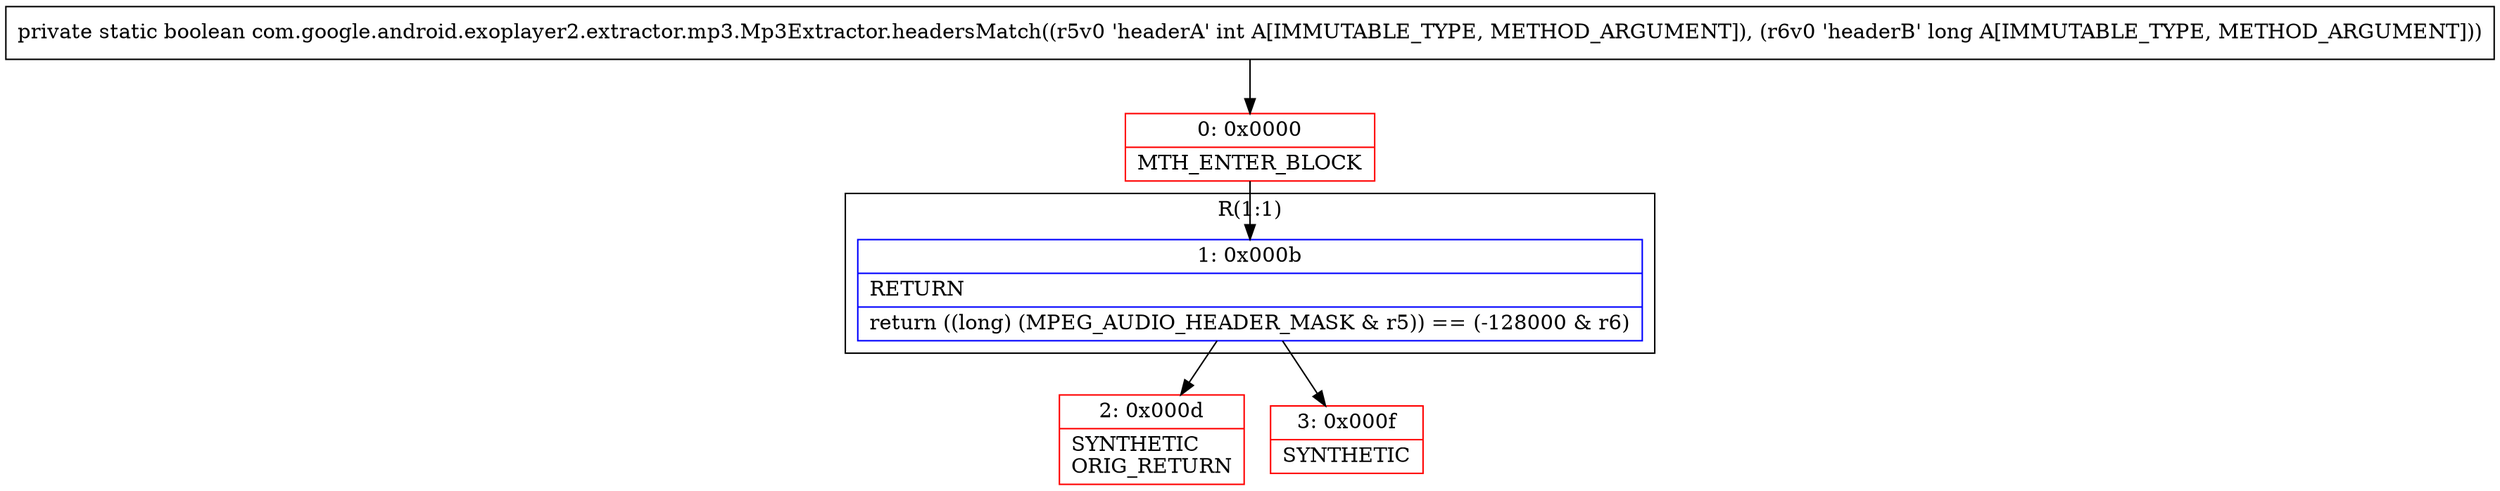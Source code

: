 digraph "CFG forcom.google.android.exoplayer2.extractor.mp3.Mp3Extractor.headersMatch(IJ)Z" {
subgraph cluster_Region_1236789215 {
label = "R(1:1)";
node [shape=record,color=blue];
Node_1 [shape=record,label="{1\:\ 0x000b|RETURN\l|return ((long) (MPEG_AUDIO_HEADER_MASK & r5)) == (\-128000 & r6)\l}"];
}
Node_0 [shape=record,color=red,label="{0\:\ 0x0000|MTH_ENTER_BLOCK\l}"];
Node_2 [shape=record,color=red,label="{2\:\ 0x000d|SYNTHETIC\lORIG_RETURN\l}"];
Node_3 [shape=record,color=red,label="{3\:\ 0x000f|SYNTHETIC\l}"];
MethodNode[shape=record,label="{private static boolean com.google.android.exoplayer2.extractor.mp3.Mp3Extractor.headersMatch((r5v0 'headerA' int A[IMMUTABLE_TYPE, METHOD_ARGUMENT]), (r6v0 'headerB' long A[IMMUTABLE_TYPE, METHOD_ARGUMENT])) }"];
MethodNode -> Node_0;
Node_1 -> Node_2;
Node_1 -> Node_3;
Node_0 -> Node_1;
}

